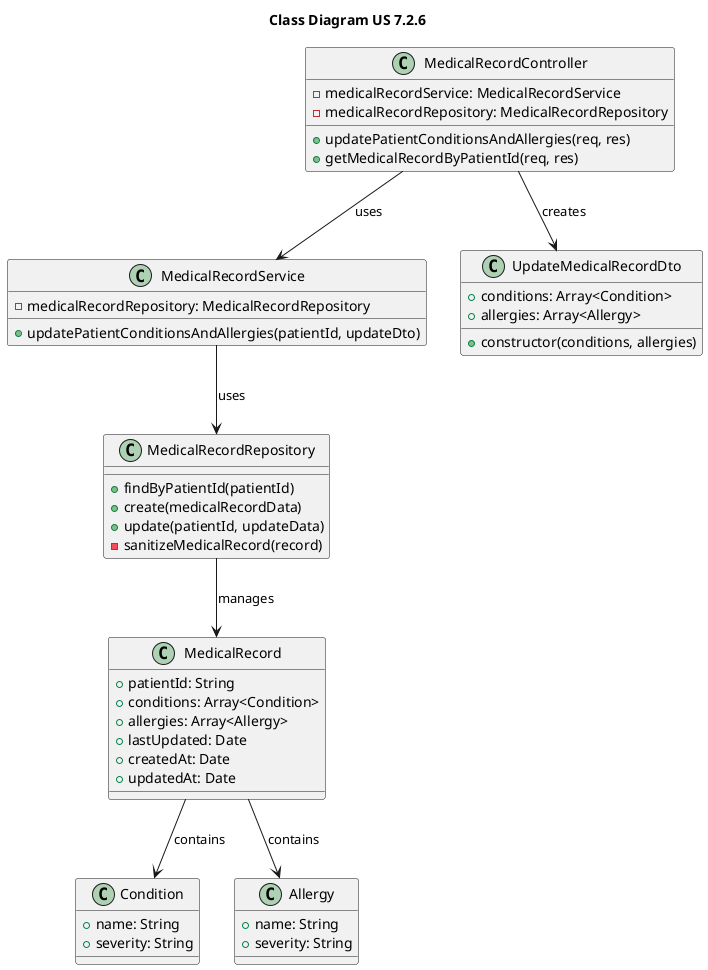 @startuml namespace class Diagram 
title "Class Diagram US 7.2.6"

class MedicalRecordController {
    -medicalRecordService: MedicalRecordService
    -medicalRecordRepository: MedicalRecordRepository
    +updatePatientConditionsAndAllergies(req, res)
    +getMedicalRecordByPatientId(req, res)
}

class MedicalRecordService {
    -medicalRecordRepository: MedicalRecordRepository
    +updatePatientConditionsAndAllergies(patientId, updateDto)
}

class MedicalRecordRepository {
    +findByPatientId(patientId)
    +create(medicalRecordData)
    +update(patientId, updateData)
    -sanitizeMedicalRecord(record)
}

class MedicalRecord {
    +patientId: String
    +conditions: Array<Condition>
    +allergies: Array<Allergy>
    +lastUpdated: Date
    +createdAt: Date
    +updatedAt: Date
}

class UpdateMedicalRecordDto {
    +conditions: Array<Condition>
    +allergies: Array<Allergy>
    +constructor(conditions, allergies)
}

class Condition {
    +name: String
    +severity: String
}

class Allergy {
    +name: String
    +severity: String
}

MedicalRecordController --> MedicalRecordService : uses
MedicalRecordController --> UpdateMedicalRecordDto : creates
MedicalRecordService --> MedicalRecordRepository : uses
MedicalRecordRepository --> MedicalRecord : manages
MedicalRecord --> Condition : contains
MedicalRecord --> Allergy : contains

@enduml